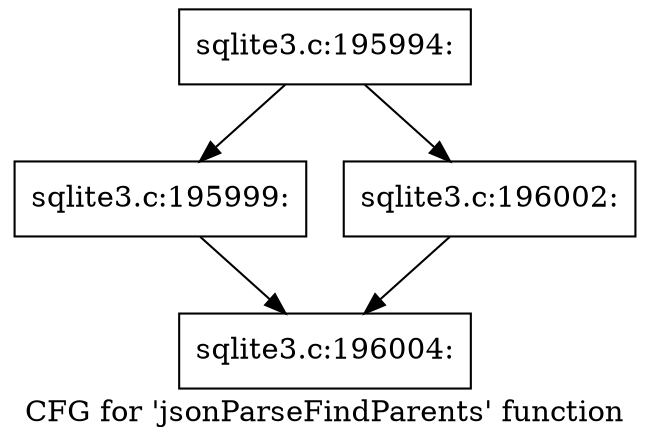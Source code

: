 digraph "CFG for 'jsonParseFindParents' function" {
	label="CFG for 'jsonParseFindParents' function";

	Node0x55c0fb7b1940 [shape=record,label="{sqlite3.c:195994:}"];
	Node0x55c0fb7b1940 -> Node0x55c0fb7c5900;
	Node0x55c0fb7b1940 -> Node0x55c0fb7c5950;
	Node0x55c0fb7c5900 [shape=record,label="{sqlite3.c:195999:}"];
	Node0x55c0fb7c5900 -> Node0x55c0fb7b1ac0;
	Node0x55c0fb7c5950 [shape=record,label="{sqlite3.c:196002:}"];
	Node0x55c0fb7c5950 -> Node0x55c0fb7b1ac0;
	Node0x55c0fb7b1ac0 [shape=record,label="{sqlite3.c:196004:}"];
}
